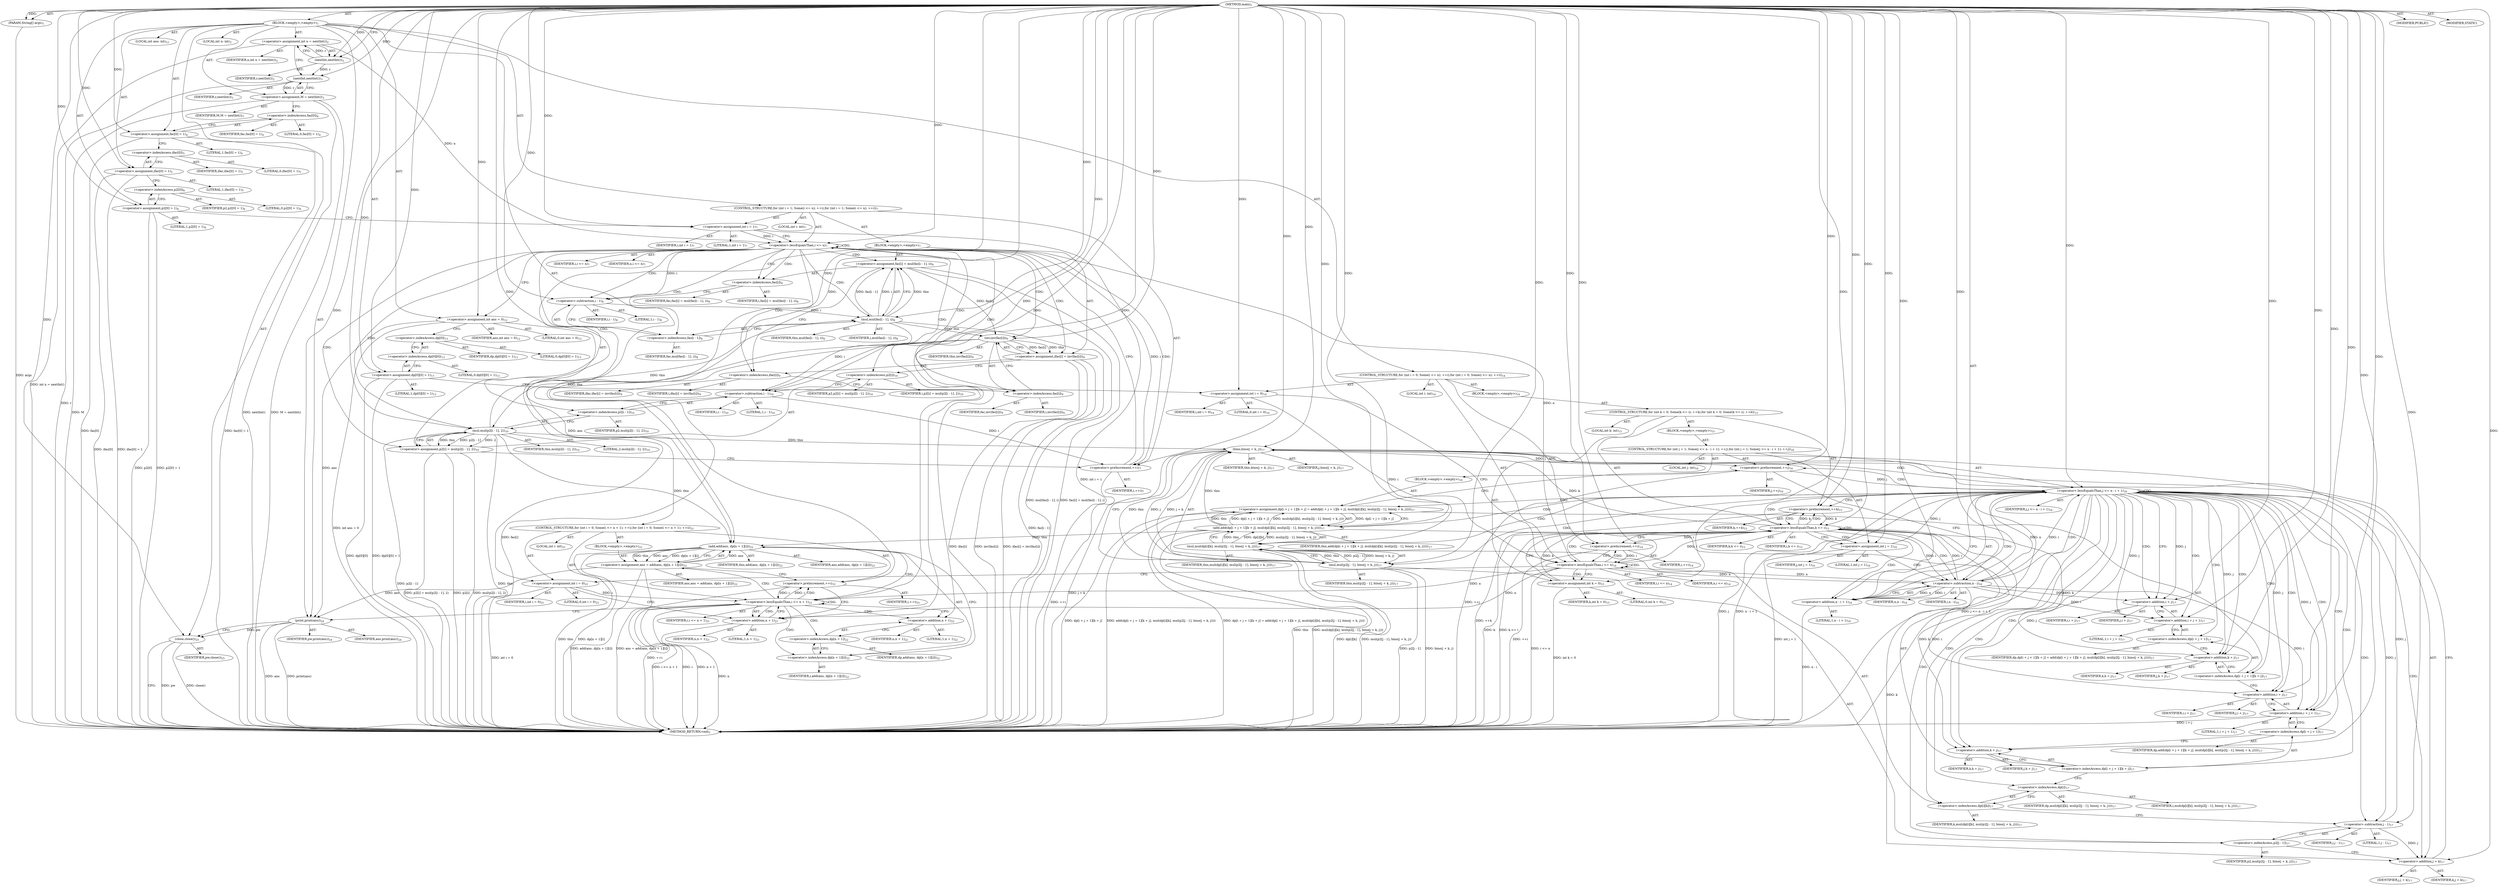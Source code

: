 digraph "main" {  
"17" [label = <(METHOD,main)<SUB>1</SUB>> ]
"18" [label = <(PARAM,String[] args)<SUB>1</SUB>> ]
"19" [label = <(BLOCK,&lt;empty&gt;,&lt;empty&gt;)<SUB>1</SUB>> ]
"20" [label = <(LOCAL,int n: int)<SUB>2</SUB>> ]
"21" [label = <(&lt;operator&gt;.assignment,int n = nextInt())<SUB>2</SUB>> ]
"22" [label = <(IDENTIFIER,n,int n = nextInt())<SUB>2</SUB>> ]
"23" [label = <(nextInt,nextInt())<SUB>2</SUB>> ]
"24" [label = <(IDENTIFIER,r,nextInt())<SUB>2</SUB>> ]
"25" [label = <(&lt;operator&gt;.assignment,M = nextInt())<SUB>3</SUB>> ]
"26" [label = <(IDENTIFIER,M,M = nextInt())<SUB>3</SUB>> ]
"27" [label = <(nextInt,nextInt())<SUB>3</SUB>> ]
"28" [label = <(IDENTIFIER,r,nextInt())<SUB>3</SUB>> ]
"29" [label = <(&lt;operator&gt;.assignment,fac[0] = 1)<SUB>4</SUB>> ]
"30" [label = <(&lt;operator&gt;.indexAccess,fac[0])<SUB>4</SUB>> ]
"31" [label = <(IDENTIFIER,fac,fac[0] = 1)<SUB>4</SUB>> ]
"32" [label = <(LITERAL,0,fac[0] = 1)<SUB>4</SUB>> ]
"33" [label = <(LITERAL,1,fac[0] = 1)<SUB>4</SUB>> ]
"34" [label = <(&lt;operator&gt;.assignment,ifac[0] = 1)<SUB>5</SUB>> ]
"35" [label = <(&lt;operator&gt;.indexAccess,ifac[0])<SUB>5</SUB>> ]
"36" [label = <(IDENTIFIER,ifac,ifac[0] = 1)<SUB>5</SUB>> ]
"37" [label = <(LITERAL,0,ifac[0] = 1)<SUB>5</SUB>> ]
"38" [label = <(LITERAL,1,ifac[0] = 1)<SUB>5</SUB>> ]
"39" [label = <(&lt;operator&gt;.assignment,p2[0] = 1)<SUB>6</SUB>> ]
"40" [label = <(&lt;operator&gt;.indexAccess,p2[0])<SUB>6</SUB>> ]
"41" [label = <(IDENTIFIER,p2,p2[0] = 1)<SUB>6</SUB>> ]
"42" [label = <(LITERAL,0,p2[0] = 1)<SUB>6</SUB>> ]
"43" [label = <(LITERAL,1,p2[0] = 1)<SUB>6</SUB>> ]
"44" [label = <(CONTROL_STRUCTURE,for (int i = 1; Some(i &lt;= n); ++i),for (int i = 1; Some(i &lt;= n); ++i))<SUB>7</SUB>> ]
"45" [label = <(LOCAL,int i: int)<SUB>7</SUB>> ]
"46" [label = <(&lt;operator&gt;.assignment,int i = 1)<SUB>7</SUB>> ]
"47" [label = <(IDENTIFIER,i,int i = 1)<SUB>7</SUB>> ]
"48" [label = <(LITERAL,1,int i = 1)<SUB>7</SUB>> ]
"49" [label = <(&lt;operator&gt;.lessEqualsThan,i &lt;= n)<SUB>7</SUB>> ]
"50" [label = <(IDENTIFIER,i,i &lt;= n)<SUB>7</SUB>> ]
"51" [label = <(IDENTIFIER,n,i &lt;= n)<SUB>7</SUB>> ]
"52" [label = <(&lt;operator&gt;.preIncrement,++i)<SUB>7</SUB>> ]
"53" [label = <(IDENTIFIER,i,++i)<SUB>7</SUB>> ]
"54" [label = <(BLOCK,&lt;empty&gt;,&lt;empty&gt;)<SUB>7</SUB>> ]
"55" [label = <(&lt;operator&gt;.assignment,fac[i] = mul(fac[i - 1], i))<SUB>8</SUB>> ]
"56" [label = <(&lt;operator&gt;.indexAccess,fac[i])<SUB>8</SUB>> ]
"57" [label = <(IDENTIFIER,fac,fac[i] = mul(fac[i - 1], i))<SUB>8</SUB>> ]
"58" [label = <(IDENTIFIER,i,fac[i] = mul(fac[i - 1], i))<SUB>8</SUB>> ]
"59" [label = <(mul,mul(fac[i - 1], i))<SUB>8</SUB>> ]
"60" [label = <(IDENTIFIER,this,mul(fac[i - 1], i))<SUB>8</SUB>> ]
"61" [label = <(&lt;operator&gt;.indexAccess,fac[i - 1])<SUB>8</SUB>> ]
"62" [label = <(IDENTIFIER,fac,mul(fac[i - 1], i))<SUB>8</SUB>> ]
"63" [label = <(&lt;operator&gt;.subtraction,i - 1)<SUB>8</SUB>> ]
"64" [label = <(IDENTIFIER,i,i - 1)<SUB>8</SUB>> ]
"65" [label = <(LITERAL,1,i - 1)<SUB>8</SUB>> ]
"66" [label = <(IDENTIFIER,i,mul(fac[i - 1], i))<SUB>8</SUB>> ]
"67" [label = <(&lt;operator&gt;.assignment,ifac[i] = inv(fac[i]))<SUB>9</SUB>> ]
"68" [label = <(&lt;operator&gt;.indexAccess,ifac[i])<SUB>9</SUB>> ]
"69" [label = <(IDENTIFIER,ifac,ifac[i] = inv(fac[i]))<SUB>9</SUB>> ]
"70" [label = <(IDENTIFIER,i,ifac[i] = inv(fac[i]))<SUB>9</SUB>> ]
"71" [label = <(inv,inv(fac[i]))<SUB>9</SUB>> ]
"72" [label = <(IDENTIFIER,this,inv(fac[i]))<SUB>9</SUB>> ]
"73" [label = <(&lt;operator&gt;.indexAccess,fac[i])<SUB>9</SUB>> ]
"74" [label = <(IDENTIFIER,fac,inv(fac[i]))<SUB>9</SUB>> ]
"75" [label = <(IDENTIFIER,i,inv(fac[i]))<SUB>9</SUB>> ]
"76" [label = <(&lt;operator&gt;.assignment,p2[i] = mul(p2[i - 1], 2))<SUB>10</SUB>> ]
"77" [label = <(&lt;operator&gt;.indexAccess,p2[i])<SUB>10</SUB>> ]
"78" [label = <(IDENTIFIER,p2,p2[i] = mul(p2[i - 1], 2))<SUB>10</SUB>> ]
"79" [label = <(IDENTIFIER,i,p2[i] = mul(p2[i - 1], 2))<SUB>10</SUB>> ]
"80" [label = <(mul,mul(p2[i - 1], 2))<SUB>10</SUB>> ]
"81" [label = <(IDENTIFIER,this,mul(p2[i - 1], 2))<SUB>10</SUB>> ]
"82" [label = <(&lt;operator&gt;.indexAccess,p2[i - 1])<SUB>10</SUB>> ]
"83" [label = <(IDENTIFIER,p2,mul(p2[i - 1], 2))<SUB>10</SUB>> ]
"84" [label = <(&lt;operator&gt;.subtraction,i - 1)<SUB>10</SUB>> ]
"85" [label = <(IDENTIFIER,i,i - 1)<SUB>10</SUB>> ]
"86" [label = <(LITERAL,1,i - 1)<SUB>10</SUB>> ]
"87" [label = <(LITERAL,2,mul(p2[i - 1], 2))<SUB>10</SUB>> ]
"88" [label = <(LOCAL,int ans: int)<SUB>12</SUB>> ]
"89" [label = <(&lt;operator&gt;.assignment,int ans = 0)<SUB>12</SUB>> ]
"90" [label = <(IDENTIFIER,ans,int ans = 0)<SUB>12</SUB>> ]
"91" [label = <(LITERAL,0,int ans = 0)<SUB>12</SUB>> ]
"92" [label = <(&lt;operator&gt;.assignment,dp[0][0] = 1)<SUB>13</SUB>> ]
"93" [label = <(&lt;operator&gt;.indexAccess,dp[0][0])<SUB>13</SUB>> ]
"94" [label = <(&lt;operator&gt;.indexAccess,dp[0])<SUB>13</SUB>> ]
"95" [label = <(IDENTIFIER,dp,dp[0][0] = 1)<SUB>13</SUB>> ]
"96" [label = <(LITERAL,0,dp[0][0] = 1)<SUB>13</SUB>> ]
"97" [label = <(LITERAL,0,dp[0][0] = 1)<SUB>13</SUB>> ]
"98" [label = <(LITERAL,1,dp[0][0] = 1)<SUB>13</SUB>> ]
"99" [label = <(CONTROL_STRUCTURE,for (int i = 0; Some(i &lt;= n); ++i),for (int i = 0; Some(i &lt;= n); ++i))<SUB>14</SUB>> ]
"100" [label = <(LOCAL,int i: int)<SUB>14</SUB>> ]
"101" [label = <(&lt;operator&gt;.assignment,int i = 0)<SUB>14</SUB>> ]
"102" [label = <(IDENTIFIER,i,int i = 0)<SUB>14</SUB>> ]
"103" [label = <(LITERAL,0,int i = 0)<SUB>14</SUB>> ]
"104" [label = <(&lt;operator&gt;.lessEqualsThan,i &lt;= n)<SUB>14</SUB>> ]
"105" [label = <(IDENTIFIER,i,i &lt;= n)<SUB>14</SUB>> ]
"106" [label = <(IDENTIFIER,n,i &lt;= n)<SUB>14</SUB>> ]
"107" [label = <(&lt;operator&gt;.preIncrement,++i)<SUB>14</SUB>> ]
"108" [label = <(IDENTIFIER,i,++i)<SUB>14</SUB>> ]
"109" [label = <(BLOCK,&lt;empty&gt;,&lt;empty&gt;)<SUB>14</SUB>> ]
"110" [label = <(CONTROL_STRUCTURE,for (int k = 0; Some(k &lt;= i); ++k),for (int k = 0; Some(k &lt;= i); ++k))<SUB>15</SUB>> ]
"111" [label = <(LOCAL,int k: int)<SUB>15</SUB>> ]
"112" [label = <(&lt;operator&gt;.assignment,int k = 0)<SUB>15</SUB>> ]
"113" [label = <(IDENTIFIER,k,int k = 0)<SUB>15</SUB>> ]
"114" [label = <(LITERAL,0,int k = 0)<SUB>15</SUB>> ]
"115" [label = <(&lt;operator&gt;.lessEqualsThan,k &lt;= i)<SUB>15</SUB>> ]
"116" [label = <(IDENTIFIER,k,k &lt;= i)<SUB>15</SUB>> ]
"117" [label = <(IDENTIFIER,i,k &lt;= i)<SUB>15</SUB>> ]
"118" [label = <(&lt;operator&gt;.preIncrement,++k)<SUB>15</SUB>> ]
"119" [label = <(IDENTIFIER,k,++k)<SUB>15</SUB>> ]
"120" [label = <(BLOCK,&lt;empty&gt;,&lt;empty&gt;)<SUB>15</SUB>> ]
"121" [label = <(CONTROL_STRUCTURE,for (int j = 1; Some(j &lt;= n - i + 1); ++j),for (int j = 1; Some(j &lt;= n - i + 1); ++j))<SUB>16</SUB>> ]
"122" [label = <(LOCAL,int j: int)<SUB>16</SUB>> ]
"123" [label = <(&lt;operator&gt;.assignment,int j = 1)<SUB>16</SUB>> ]
"124" [label = <(IDENTIFIER,j,int j = 1)<SUB>16</SUB>> ]
"125" [label = <(LITERAL,1,int j = 1)<SUB>16</SUB>> ]
"126" [label = <(&lt;operator&gt;.lessEqualsThan,j &lt;= n - i + 1)<SUB>16</SUB>> ]
"127" [label = <(IDENTIFIER,j,j &lt;= n - i + 1)<SUB>16</SUB>> ]
"128" [label = <(&lt;operator&gt;.addition,n - i + 1)<SUB>16</SUB>> ]
"129" [label = <(&lt;operator&gt;.subtraction,n - i)<SUB>16</SUB>> ]
"130" [label = <(IDENTIFIER,n,n - i)<SUB>16</SUB>> ]
"131" [label = <(IDENTIFIER,i,n - i)<SUB>16</SUB>> ]
"132" [label = <(LITERAL,1,n - i + 1)<SUB>16</SUB>> ]
"133" [label = <(&lt;operator&gt;.preIncrement,++j)<SUB>16</SUB>> ]
"134" [label = <(IDENTIFIER,j,++j)<SUB>16</SUB>> ]
"135" [label = <(BLOCK,&lt;empty&gt;,&lt;empty&gt;)<SUB>16</SUB>> ]
"136" [label = <(&lt;operator&gt;.assignment,dp[i + j + 1][k + j] = add(dp[i + j + 1][k + j], mul(dp[i][k], mul(p2[j - 1], bino(j + k, j)))))<SUB>17</SUB>> ]
"137" [label = <(&lt;operator&gt;.indexAccess,dp[i + j + 1][k + j])<SUB>17</SUB>> ]
"138" [label = <(&lt;operator&gt;.indexAccess,dp[i + j + 1])<SUB>17</SUB>> ]
"139" [label = <(IDENTIFIER,dp,dp[i + j + 1][k + j] = add(dp[i + j + 1][k + j], mul(dp[i][k], mul(p2[j - 1], bino(j + k, j)))))<SUB>17</SUB>> ]
"140" [label = <(&lt;operator&gt;.addition,i + j + 1)<SUB>17</SUB>> ]
"141" [label = <(&lt;operator&gt;.addition,i + j)<SUB>17</SUB>> ]
"142" [label = <(IDENTIFIER,i,i + j)<SUB>17</SUB>> ]
"143" [label = <(IDENTIFIER,j,i + j)<SUB>17</SUB>> ]
"144" [label = <(LITERAL,1,i + j + 1)<SUB>17</SUB>> ]
"145" [label = <(&lt;operator&gt;.addition,k + j)<SUB>17</SUB>> ]
"146" [label = <(IDENTIFIER,k,k + j)<SUB>17</SUB>> ]
"147" [label = <(IDENTIFIER,j,k + j)<SUB>17</SUB>> ]
"148" [label = <(add,add(dp[i + j + 1][k + j], mul(dp[i][k], mul(p2[j - 1], bino(j + k, j)))))<SUB>17</SUB>> ]
"149" [label = <(IDENTIFIER,this,add(dp[i + j + 1][k + j], mul(dp[i][k], mul(p2[j - 1], bino(j + k, j)))))<SUB>17</SUB>> ]
"150" [label = <(&lt;operator&gt;.indexAccess,dp[i + j + 1][k + j])<SUB>17</SUB>> ]
"151" [label = <(&lt;operator&gt;.indexAccess,dp[i + j + 1])<SUB>17</SUB>> ]
"152" [label = <(IDENTIFIER,dp,add(dp[i + j + 1][k + j], mul(dp[i][k], mul(p2[j - 1], bino(j + k, j)))))<SUB>17</SUB>> ]
"153" [label = <(&lt;operator&gt;.addition,i + j + 1)<SUB>17</SUB>> ]
"154" [label = <(&lt;operator&gt;.addition,i + j)<SUB>17</SUB>> ]
"155" [label = <(IDENTIFIER,i,i + j)<SUB>17</SUB>> ]
"156" [label = <(IDENTIFIER,j,i + j)<SUB>17</SUB>> ]
"157" [label = <(LITERAL,1,i + j + 1)<SUB>17</SUB>> ]
"158" [label = <(&lt;operator&gt;.addition,k + j)<SUB>17</SUB>> ]
"159" [label = <(IDENTIFIER,k,k + j)<SUB>17</SUB>> ]
"160" [label = <(IDENTIFIER,j,k + j)<SUB>17</SUB>> ]
"161" [label = <(mul,mul(dp[i][k], mul(p2[j - 1], bino(j + k, j))))<SUB>17</SUB>> ]
"162" [label = <(IDENTIFIER,this,mul(dp[i][k], mul(p2[j - 1], bino(j + k, j))))<SUB>17</SUB>> ]
"163" [label = <(&lt;operator&gt;.indexAccess,dp[i][k])<SUB>17</SUB>> ]
"164" [label = <(&lt;operator&gt;.indexAccess,dp[i])<SUB>17</SUB>> ]
"165" [label = <(IDENTIFIER,dp,mul(dp[i][k], mul(p2[j - 1], bino(j + k, j))))<SUB>17</SUB>> ]
"166" [label = <(IDENTIFIER,i,mul(dp[i][k], mul(p2[j - 1], bino(j + k, j))))<SUB>17</SUB>> ]
"167" [label = <(IDENTIFIER,k,mul(dp[i][k], mul(p2[j - 1], bino(j + k, j))))<SUB>17</SUB>> ]
"168" [label = <(mul,mul(p2[j - 1], bino(j + k, j)))<SUB>17</SUB>> ]
"169" [label = <(IDENTIFIER,this,mul(p2[j - 1], bino(j + k, j)))<SUB>17</SUB>> ]
"170" [label = <(&lt;operator&gt;.indexAccess,p2[j - 1])<SUB>17</SUB>> ]
"171" [label = <(IDENTIFIER,p2,mul(p2[j - 1], bino(j + k, j)))<SUB>17</SUB>> ]
"172" [label = <(&lt;operator&gt;.subtraction,j - 1)<SUB>17</SUB>> ]
"173" [label = <(IDENTIFIER,j,j - 1)<SUB>17</SUB>> ]
"174" [label = <(LITERAL,1,j - 1)<SUB>17</SUB>> ]
"175" [label = <(bino,bino(j + k, j))<SUB>17</SUB>> ]
"176" [label = <(IDENTIFIER,this,bino(j + k, j))<SUB>17</SUB>> ]
"177" [label = <(&lt;operator&gt;.addition,j + k)<SUB>17</SUB>> ]
"178" [label = <(IDENTIFIER,j,j + k)<SUB>17</SUB>> ]
"179" [label = <(IDENTIFIER,k,j + k)<SUB>17</SUB>> ]
"180" [label = <(IDENTIFIER,j,bino(j + k, j))<SUB>17</SUB>> ]
"181" [label = <(CONTROL_STRUCTURE,for (int i = 0; Some(i &lt;= n + 1); ++i),for (int i = 0; Some(i &lt;= n + 1); ++i))<SUB>21</SUB>> ]
"182" [label = <(LOCAL,int i: int)<SUB>21</SUB>> ]
"183" [label = <(&lt;operator&gt;.assignment,int i = 0)<SUB>21</SUB>> ]
"184" [label = <(IDENTIFIER,i,int i = 0)<SUB>21</SUB>> ]
"185" [label = <(LITERAL,0,int i = 0)<SUB>21</SUB>> ]
"186" [label = <(&lt;operator&gt;.lessEqualsThan,i &lt;= n + 1)<SUB>21</SUB>> ]
"187" [label = <(IDENTIFIER,i,i &lt;= n + 1)<SUB>21</SUB>> ]
"188" [label = <(&lt;operator&gt;.addition,n + 1)<SUB>21</SUB>> ]
"189" [label = <(IDENTIFIER,n,n + 1)<SUB>21</SUB>> ]
"190" [label = <(LITERAL,1,n + 1)<SUB>21</SUB>> ]
"191" [label = <(&lt;operator&gt;.preIncrement,++i)<SUB>21</SUB>> ]
"192" [label = <(IDENTIFIER,i,++i)<SUB>21</SUB>> ]
"193" [label = <(BLOCK,&lt;empty&gt;,&lt;empty&gt;)<SUB>21</SUB>> ]
"194" [label = <(&lt;operator&gt;.assignment,ans = add(ans, dp[n + 1][i]))<SUB>22</SUB>> ]
"195" [label = <(IDENTIFIER,ans,ans = add(ans, dp[n + 1][i]))<SUB>22</SUB>> ]
"196" [label = <(add,add(ans, dp[n + 1][i]))<SUB>22</SUB>> ]
"197" [label = <(IDENTIFIER,this,add(ans, dp[n + 1][i]))<SUB>22</SUB>> ]
"198" [label = <(IDENTIFIER,ans,add(ans, dp[n + 1][i]))<SUB>22</SUB>> ]
"199" [label = <(&lt;operator&gt;.indexAccess,dp[n + 1][i])<SUB>22</SUB>> ]
"200" [label = <(&lt;operator&gt;.indexAccess,dp[n + 1])<SUB>22</SUB>> ]
"201" [label = <(IDENTIFIER,dp,add(ans, dp[n + 1][i]))<SUB>22</SUB>> ]
"202" [label = <(&lt;operator&gt;.addition,n + 1)<SUB>22</SUB>> ]
"203" [label = <(IDENTIFIER,n,n + 1)<SUB>22</SUB>> ]
"204" [label = <(LITERAL,1,n + 1)<SUB>22</SUB>> ]
"205" [label = <(IDENTIFIER,i,add(ans, dp[n + 1][i]))<SUB>22</SUB>> ]
"206" [label = <(print,print(ans))<SUB>24</SUB>> ]
"207" [label = <(IDENTIFIER,pw,print(ans))<SUB>24</SUB>> ]
"208" [label = <(IDENTIFIER,ans,print(ans))<SUB>24</SUB>> ]
"209" [label = <(close,close())<SUB>25</SUB>> ]
"210" [label = <(IDENTIFIER,pw,close())<SUB>25</SUB>> ]
"211" [label = <(MODIFIER,PUBLIC)> ]
"212" [label = <(MODIFIER,STATIC)> ]
"213" [label = <(METHOD_RETURN,void)<SUB>1</SUB>> ]
  "17" -> "18"  [ label = "AST: "] 
  "17" -> "19"  [ label = "AST: "] 
  "17" -> "211"  [ label = "AST: "] 
  "17" -> "212"  [ label = "AST: "] 
  "17" -> "213"  [ label = "AST: "] 
  "19" -> "20"  [ label = "AST: "] 
  "19" -> "21"  [ label = "AST: "] 
  "19" -> "25"  [ label = "AST: "] 
  "19" -> "29"  [ label = "AST: "] 
  "19" -> "34"  [ label = "AST: "] 
  "19" -> "39"  [ label = "AST: "] 
  "19" -> "44"  [ label = "AST: "] 
  "19" -> "88"  [ label = "AST: "] 
  "19" -> "89"  [ label = "AST: "] 
  "19" -> "92"  [ label = "AST: "] 
  "19" -> "99"  [ label = "AST: "] 
  "19" -> "181"  [ label = "AST: "] 
  "19" -> "206"  [ label = "AST: "] 
  "19" -> "209"  [ label = "AST: "] 
  "21" -> "22"  [ label = "AST: "] 
  "21" -> "23"  [ label = "AST: "] 
  "23" -> "24"  [ label = "AST: "] 
  "25" -> "26"  [ label = "AST: "] 
  "25" -> "27"  [ label = "AST: "] 
  "27" -> "28"  [ label = "AST: "] 
  "29" -> "30"  [ label = "AST: "] 
  "29" -> "33"  [ label = "AST: "] 
  "30" -> "31"  [ label = "AST: "] 
  "30" -> "32"  [ label = "AST: "] 
  "34" -> "35"  [ label = "AST: "] 
  "34" -> "38"  [ label = "AST: "] 
  "35" -> "36"  [ label = "AST: "] 
  "35" -> "37"  [ label = "AST: "] 
  "39" -> "40"  [ label = "AST: "] 
  "39" -> "43"  [ label = "AST: "] 
  "40" -> "41"  [ label = "AST: "] 
  "40" -> "42"  [ label = "AST: "] 
  "44" -> "45"  [ label = "AST: "] 
  "44" -> "46"  [ label = "AST: "] 
  "44" -> "49"  [ label = "AST: "] 
  "44" -> "52"  [ label = "AST: "] 
  "44" -> "54"  [ label = "AST: "] 
  "46" -> "47"  [ label = "AST: "] 
  "46" -> "48"  [ label = "AST: "] 
  "49" -> "50"  [ label = "AST: "] 
  "49" -> "51"  [ label = "AST: "] 
  "52" -> "53"  [ label = "AST: "] 
  "54" -> "55"  [ label = "AST: "] 
  "54" -> "67"  [ label = "AST: "] 
  "54" -> "76"  [ label = "AST: "] 
  "55" -> "56"  [ label = "AST: "] 
  "55" -> "59"  [ label = "AST: "] 
  "56" -> "57"  [ label = "AST: "] 
  "56" -> "58"  [ label = "AST: "] 
  "59" -> "60"  [ label = "AST: "] 
  "59" -> "61"  [ label = "AST: "] 
  "59" -> "66"  [ label = "AST: "] 
  "61" -> "62"  [ label = "AST: "] 
  "61" -> "63"  [ label = "AST: "] 
  "63" -> "64"  [ label = "AST: "] 
  "63" -> "65"  [ label = "AST: "] 
  "67" -> "68"  [ label = "AST: "] 
  "67" -> "71"  [ label = "AST: "] 
  "68" -> "69"  [ label = "AST: "] 
  "68" -> "70"  [ label = "AST: "] 
  "71" -> "72"  [ label = "AST: "] 
  "71" -> "73"  [ label = "AST: "] 
  "73" -> "74"  [ label = "AST: "] 
  "73" -> "75"  [ label = "AST: "] 
  "76" -> "77"  [ label = "AST: "] 
  "76" -> "80"  [ label = "AST: "] 
  "77" -> "78"  [ label = "AST: "] 
  "77" -> "79"  [ label = "AST: "] 
  "80" -> "81"  [ label = "AST: "] 
  "80" -> "82"  [ label = "AST: "] 
  "80" -> "87"  [ label = "AST: "] 
  "82" -> "83"  [ label = "AST: "] 
  "82" -> "84"  [ label = "AST: "] 
  "84" -> "85"  [ label = "AST: "] 
  "84" -> "86"  [ label = "AST: "] 
  "89" -> "90"  [ label = "AST: "] 
  "89" -> "91"  [ label = "AST: "] 
  "92" -> "93"  [ label = "AST: "] 
  "92" -> "98"  [ label = "AST: "] 
  "93" -> "94"  [ label = "AST: "] 
  "93" -> "97"  [ label = "AST: "] 
  "94" -> "95"  [ label = "AST: "] 
  "94" -> "96"  [ label = "AST: "] 
  "99" -> "100"  [ label = "AST: "] 
  "99" -> "101"  [ label = "AST: "] 
  "99" -> "104"  [ label = "AST: "] 
  "99" -> "107"  [ label = "AST: "] 
  "99" -> "109"  [ label = "AST: "] 
  "101" -> "102"  [ label = "AST: "] 
  "101" -> "103"  [ label = "AST: "] 
  "104" -> "105"  [ label = "AST: "] 
  "104" -> "106"  [ label = "AST: "] 
  "107" -> "108"  [ label = "AST: "] 
  "109" -> "110"  [ label = "AST: "] 
  "110" -> "111"  [ label = "AST: "] 
  "110" -> "112"  [ label = "AST: "] 
  "110" -> "115"  [ label = "AST: "] 
  "110" -> "118"  [ label = "AST: "] 
  "110" -> "120"  [ label = "AST: "] 
  "112" -> "113"  [ label = "AST: "] 
  "112" -> "114"  [ label = "AST: "] 
  "115" -> "116"  [ label = "AST: "] 
  "115" -> "117"  [ label = "AST: "] 
  "118" -> "119"  [ label = "AST: "] 
  "120" -> "121"  [ label = "AST: "] 
  "121" -> "122"  [ label = "AST: "] 
  "121" -> "123"  [ label = "AST: "] 
  "121" -> "126"  [ label = "AST: "] 
  "121" -> "133"  [ label = "AST: "] 
  "121" -> "135"  [ label = "AST: "] 
  "123" -> "124"  [ label = "AST: "] 
  "123" -> "125"  [ label = "AST: "] 
  "126" -> "127"  [ label = "AST: "] 
  "126" -> "128"  [ label = "AST: "] 
  "128" -> "129"  [ label = "AST: "] 
  "128" -> "132"  [ label = "AST: "] 
  "129" -> "130"  [ label = "AST: "] 
  "129" -> "131"  [ label = "AST: "] 
  "133" -> "134"  [ label = "AST: "] 
  "135" -> "136"  [ label = "AST: "] 
  "136" -> "137"  [ label = "AST: "] 
  "136" -> "148"  [ label = "AST: "] 
  "137" -> "138"  [ label = "AST: "] 
  "137" -> "145"  [ label = "AST: "] 
  "138" -> "139"  [ label = "AST: "] 
  "138" -> "140"  [ label = "AST: "] 
  "140" -> "141"  [ label = "AST: "] 
  "140" -> "144"  [ label = "AST: "] 
  "141" -> "142"  [ label = "AST: "] 
  "141" -> "143"  [ label = "AST: "] 
  "145" -> "146"  [ label = "AST: "] 
  "145" -> "147"  [ label = "AST: "] 
  "148" -> "149"  [ label = "AST: "] 
  "148" -> "150"  [ label = "AST: "] 
  "148" -> "161"  [ label = "AST: "] 
  "150" -> "151"  [ label = "AST: "] 
  "150" -> "158"  [ label = "AST: "] 
  "151" -> "152"  [ label = "AST: "] 
  "151" -> "153"  [ label = "AST: "] 
  "153" -> "154"  [ label = "AST: "] 
  "153" -> "157"  [ label = "AST: "] 
  "154" -> "155"  [ label = "AST: "] 
  "154" -> "156"  [ label = "AST: "] 
  "158" -> "159"  [ label = "AST: "] 
  "158" -> "160"  [ label = "AST: "] 
  "161" -> "162"  [ label = "AST: "] 
  "161" -> "163"  [ label = "AST: "] 
  "161" -> "168"  [ label = "AST: "] 
  "163" -> "164"  [ label = "AST: "] 
  "163" -> "167"  [ label = "AST: "] 
  "164" -> "165"  [ label = "AST: "] 
  "164" -> "166"  [ label = "AST: "] 
  "168" -> "169"  [ label = "AST: "] 
  "168" -> "170"  [ label = "AST: "] 
  "168" -> "175"  [ label = "AST: "] 
  "170" -> "171"  [ label = "AST: "] 
  "170" -> "172"  [ label = "AST: "] 
  "172" -> "173"  [ label = "AST: "] 
  "172" -> "174"  [ label = "AST: "] 
  "175" -> "176"  [ label = "AST: "] 
  "175" -> "177"  [ label = "AST: "] 
  "175" -> "180"  [ label = "AST: "] 
  "177" -> "178"  [ label = "AST: "] 
  "177" -> "179"  [ label = "AST: "] 
  "181" -> "182"  [ label = "AST: "] 
  "181" -> "183"  [ label = "AST: "] 
  "181" -> "186"  [ label = "AST: "] 
  "181" -> "191"  [ label = "AST: "] 
  "181" -> "193"  [ label = "AST: "] 
  "183" -> "184"  [ label = "AST: "] 
  "183" -> "185"  [ label = "AST: "] 
  "186" -> "187"  [ label = "AST: "] 
  "186" -> "188"  [ label = "AST: "] 
  "188" -> "189"  [ label = "AST: "] 
  "188" -> "190"  [ label = "AST: "] 
  "191" -> "192"  [ label = "AST: "] 
  "193" -> "194"  [ label = "AST: "] 
  "194" -> "195"  [ label = "AST: "] 
  "194" -> "196"  [ label = "AST: "] 
  "196" -> "197"  [ label = "AST: "] 
  "196" -> "198"  [ label = "AST: "] 
  "196" -> "199"  [ label = "AST: "] 
  "199" -> "200"  [ label = "AST: "] 
  "199" -> "205"  [ label = "AST: "] 
  "200" -> "201"  [ label = "AST: "] 
  "200" -> "202"  [ label = "AST: "] 
  "202" -> "203"  [ label = "AST: "] 
  "202" -> "204"  [ label = "AST: "] 
  "206" -> "207"  [ label = "AST: "] 
  "206" -> "208"  [ label = "AST: "] 
  "209" -> "210"  [ label = "AST: "] 
  "21" -> "27"  [ label = "CFG: "] 
  "25" -> "30"  [ label = "CFG: "] 
  "29" -> "35"  [ label = "CFG: "] 
  "34" -> "40"  [ label = "CFG: "] 
  "39" -> "46"  [ label = "CFG: "] 
  "89" -> "94"  [ label = "CFG: "] 
  "92" -> "101"  [ label = "CFG: "] 
  "206" -> "209"  [ label = "CFG: "] 
  "209" -> "213"  [ label = "CFG: "] 
  "23" -> "21"  [ label = "CFG: "] 
  "27" -> "25"  [ label = "CFG: "] 
  "30" -> "29"  [ label = "CFG: "] 
  "35" -> "34"  [ label = "CFG: "] 
  "40" -> "39"  [ label = "CFG: "] 
  "46" -> "49"  [ label = "CFG: "] 
  "49" -> "56"  [ label = "CFG: "] 
  "49" -> "89"  [ label = "CFG: "] 
  "52" -> "49"  [ label = "CFG: "] 
  "93" -> "92"  [ label = "CFG: "] 
  "101" -> "104"  [ label = "CFG: "] 
  "104" -> "112"  [ label = "CFG: "] 
  "104" -> "183"  [ label = "CFG: "] 
  "107" -> "104"  [ label = "CFG: "] 
  "183" -> "188"  [ label = "CFG: "] 
  "186" -> "202"  [ label = "CFG: "] 
  "186" -> "206"  [ label = "CFG: "] 
  "191" -> "188"  [ label = "CFG: "] 
  "55" -> "68"  [ label = "CFG: "] 
  "67" -> "77"  [ label = "CFG: "] 
  "76" -> "52"  [ label = "CFG: "] 
  "94" -> "93"  [ label = "CFG: "] 
  "188" -> "186"  [ label = "CFG: "] 
  "194" -> "191"  [ label = "CFG: "] 
  "56" -> "63"  [ label = "CFG: "] 
  "59" -> "55"  [ label = "CFG: "] 
  "68" -> "73"  [ label = "CFG: "] 
  "71" -> "67"  [ label = "CFG: "] 
  "77" -> "84"  [ label = "CFG: "] 
  "80" -> "76"  [ label = "CFG: "] 
  "112" -> "115"  [ label = "CFG: "] 
  "115" -> "123"  [ label = "CFG: "] 
  "115" -> "107"  [ label = "CFG: "] 
  "118" -> "115"  [ label = "CFG: "] 
  "196" -> "194"  [ label = "CFG: "] 
  "61" -> "59"  [ label = "CFG: "] 
  "73" -> "71"  [ label = "CFG: "] 
  "82" -> "80"  [ label = "CFG: "] 
  "199" -> "196"  [ label = "CFG: "] 
  "63" -> "61"  [ label = "CFG: "] 
  "84" -> "82"  [ label = "CFG: "] 
  "123" -> "129"  [ label = "CFG: "] 
  "126" -> "141"  [ label = "CFG: "] 
  "126" -> "118"  [ label = "CFG: "] 
  "133" -> "129"  [ label = "CFG: "] 
  "200" -> "199"  [ label = "CFG: "] 
  "128" -> "126"  [ label = "CFG: "] 
  "136" -> "133"  [ label = "CFG: "] 
  "202" -> "200"  [ label = "CFG: "] 
  "129" -> "128"  [ label = "CFG: "] 
  "137" -> "154"  [ label = "CFG: "] 
  "148" -> "136"  [ label = "CFG: "] 
  "138" -> "145"  [ label = "CFG: "] 
  "145" -> "137"  [ label = "CFG: "] 
  "150" -> "164"  [ label = "CFG: "] 
  "161" -> "148"  [ label = "CFG: "] 
  "140" -> "138"  [ label = "CFG: "] 
  "151" -> "158"  [ label = "CFG: "] 
  "158" -> "150"  [ label = "CFG: "] 
  "163" -> "172"  [ label = "CFG: "] 
  "168" -> "161"  [ label = "CFG: "] 
  "141" -> "140"  [ label = "CFG: "] 
  "153" -> "151"  [ label = "CFG: "] 
  "164" -> "163"  [ label = "CFG: "] 
  "170" -> "177"  [ label = "CFG: "] 
  "175" -> "168"  [ label = "CFG: "] 
  "154" -> "153"  [ label = "CFG: "] 
  "172" -> "170"  [ label = "CFG: "] 
  "177" -> "175"  [ label = "CFG: "] 
  "17" -> "23"  [ label = "CFG: "] 
  "18" -> "213"  [ label = "DDG: args"] 
  "21" -> "213"  [ label = "DDG: int n = nextInt()"] 
  "27" -> "213"  [ label = "DDG: r"] 
  "25" -> "213"  [ label = "DDG: nextInt()"] 
  "25" -> "213"  [ label = "DDG: M = nextInt()"] 
  "29" -> "213"  [ label = "DDG: fac[0]"] 
  "29" -> "213"  [ label = "DDG: fac[0] = 1"] 
  "34" -> "213"  [ label = "DDG: ifac[0]"] 
  "34" -> "213"  [ label = "DDG: ifac[0] = 1"] 
  "39" -> "213"  [ label = "DDG: p2[0]"] 
  "39" -> "213"  [ label = "DDG: p2[0] = 1"] 
  "46" -> "213"  [ label = "DDG: int i = 1"] 
  "89" -> "213"  [ label = "DDG: int ans = 0"] 
  "92" -> "213"  [ label = "DDG: dp[0][0]"] 
  "92" -> "213"  [ label = "DDG: dp[0][0] = 1"] 
  "104" -> "213"  [ label = "DDG: i &lt;= n"] 
  "183" -> "213"  [ label = "DDG: int i = 0"] 
  "186" -> "213"  [ label = "DDG: i"] 
  "188" -> "213"  [ label = "DDG: n"] 
  "186" -> "213"  [ label = "DDG: n + 1"] 
  "186" -> "213"  [ label = "DDG: i &lt;= n + 1"] 
  "206" -> "213"  [ label = "DDG: ans"] 
  "206" -> "213"  [ label = "DDG: print(ans)"] 
  "209" -> "213"  [ label = "DDG: pw"] 
  "209" -> "213"  [ label = "DDG: close()"] 
  "196" -> "213"  [ label = "DDG: this"] 
  "196" -> "213"  [ label = "DDG: dp[n + 1][i]"] 
  "194" -> "213"  [ label = "DDG: add(ans, dp[n + 1][i])"] 
  "194" -> "213"  [ label = "DDG: ans = add(ans, dp[n + 1][i])"] 
  "191" -> "213"  [ label = "DDG: ++i"] 
  "112" -> "213"  [ label = "DDG: int k = 0"] 
  "115" -> "213"  [ label = "DDG: k"] 
  "115" -> "213"  [ label = "DDG: k &lt;= i"] 
  "107" -> "213"  [ label = "DDG: ++i"] 
  "123" -> "213"  [ label = "DDG: int j = 1"] 
  "126" -> "213"  [ label = "DDG: j"] 
  "128" -> "213"  [ label = "DDG: n - i"] 
  "126" -> "213"  [ label = "DDG: n - i + 1"] 
  "126" -> "213"  [ label = "DDG: j &lt;= n - i + 1"] 
  "118" -> "213"  [ label = "DDG: ++k"] 
  "136" -> "213"  [ label = "DDG: dp[i + j + 1][k + j]"] 
  "148" -> "213"  [ label = "DDG: this"] 
  "153" -> "213"  [ label = "DDG: i + j"] 
  "161" -> "213"  [ label = "DDG: dp[i][k]"] 
  "168" -> "213"  [ label = "DDG: p2[j - 1]"] 
  "175" -> "213"  [ label = "DDG: j + k"] 
  "168" -> "213"  [ label = "DDG: bino(j + k, j)"] 
  "161" -> "213"  [ label = "DDG: mul(p2[j - 1], bino(j + k, j))"] 
  "148" -> "213"  [ label = "DDG: mul(dp[i][k], mul(p2[j - 1], bino(j + k, j)))"] 
  "136" -> "213"  [ label = "DDG: add(dp[i + j + 1][k + j], mul(dp[i][k], mul(p2[j - 1], bino(j + k, j))))"] 
  "136" -> "213"  [ label = "DDG: dp[i + j + 1][k + j] = add(dp[i + j + 1][k + j], mul(dp[i][k], mul(p2[j - 1], bino(j + k, j))))"] 
  "133" -> "213"  [ label = "DDG: ++j"] 
  "59" -> "213"  [ label = "DDG: fac[i - 1]"] 
  "55" -> "213"  [ label = "DDG: mul(fac[i - 1], i)"] 
  "55" -> "213"  [ label = "DDG: fac[i] = mul(fac[i - 1], i)"] 
  "67" -> "213"  [ label = "DDG: ifac[i]"] 
  "71" -> "213"  [ label = "DDG: fac[i]"] 
  "67" -> "213"  [ label = "DDG: inv(fac[i])"] 
  "67" -> "213"  [ label = "DDG: ifac[i] = inv(fac[i])"] 
  "76" -> "213"  [ label = "DDG: p2[i]"] 
  "80" -> "213"  [ label = "DDG: this"] 
  "80" -> "213"  [ label = "DDG: p2[i - 1]"] 
  "76" -> "213"  [ label = "DDG: mul(p2[i - 1], 2)"] 
  "76" -> "213"  [ label = "DDG: p2[i] = mul(p2[i - 1], 2)"] 
  "52" -> "213"  [ label = "DDG: ++i"] 
  "25" -> "213"  [ label = "DDG: M"] 
  "17" -> "18"  [ label = "DDG: "] 
  "23" -> "21"  [ label = "DDG: r"] 
  "27" -> "25"  [ label = "DDG: r"] 
  "17" -> "29"  [ label = "DDG: "] 
  "17" -> "34"  [ label = "DDG: "] 
  "17" -> "39"  [ label = "DDG: "] 
  "17" -> "89"  [ label = "DDG: "] 
  "17" -> "92"  [ label = "DDG: "] 
  "17" -> "46"  [ label = "DDG: "] 
  "17" -> "101"  [ label = "DDG: "] 
  "17" -> "183"  [ label = "DDG: "] 
  "17" -> "206"  [ label = "DDG: "] 
  "89" -> "206"  [ label = "DDG: ans"] 
  "194" -> "206"  [ label = "DDG: ans"] 
  "206" -> "209"  [ label = "DDG: pw"] 
  "17" -> "209"  [ label = "DDG: "] 
  "17" -> "23"  [ label = "DDG: "] 
  "23" -> "27"  [ label = "DDG: r"] 
  "17" -> "27"  [ label = "DDG: "] 
  "46" -> "49"  [ label = "DDG: i"] 
  "52" -> "49"  [ label = "DDG: i"] 
  "17" -> "49"  [ label = "DDG: "] 
  "21" -> "49"  [ label = "DDG: n"] 
  "84" -> "52"  [ label = "DDG: i"] 
  "17" -> "52"  [ label = "DDG: "] 
  "59" -> "55"  [ label = "DDG: this"] 
  "59" -> "55"  [ label = "DDG: fac[i - 1]"] 
  "59" -> "55"  [ label = "DDG: i"] 
  "71" -> "67"  [ label = "DDG: this"] 
  "71" -> "67"  [ label = "DDG: fac[i]"] 
  "80" -> "76"  [ label = "DDG: this"] 
  "80" -> "76"  [ label = "DDG: p2[i - 1]"] 
  "80" -> "76"  [ label = "DDG: 2"] 
  "101" -> "104"  [ label = "DDG: i"] 
  "107" -> "104"  [ label = "DDG: i"] 
  "17" -> "104"  [ label = "DDG: "] 
  "49" -> "104"  [ label = "DDG: n"] 
  "129" -> "104"  [ label = "DDG: n"] 
  "115" -> "107"  [ label = "DDG: i"] 
  "17" -> "107"  [ label = "DDG: "] 
  "183" -> "186"  [ label = "DDG: i"] 
  "191" -> "186"  [ label = "DDG: i"] 
  "17" -> "186"  [ label = "DDG: "] 
  "104" -> "186"  [ label = "DDG: n"] 
  "186" -> "191"  [ label = "DDG: i"] 
  "17" -> "191"  [ label = "DDG: "] 
  "196" -> "194"  [ label = "DDG: this"] 
  "196" -> "194"  [ label = "DDG: ans"] 
  "196" -> "194"  [ label = "DDG: dp[n + 1][i]"] 
  "17" -> "112"  [ label = "DDG: "] 
  "104" -> "188"  [ label = "DDG: n"] 
  "17" -> "188"  [ label = "DDG: "] 
  "80" -> "59"  [ label = "DDG: this"] 
  "17" -> "59"  [ label = "DDG: "] 
  "63" -> "59"  [ label = "DDG: i"] 
  "59" -> "71"  [ label = "DDG: this"] 
  "17" -> "71"  [ label = "DDG: "] 
  "55" -> "71"  [ label = "DDG: fac[i]"] 
  "71" -> "80"  [ label = "DDG: this"] 
  "17" -> "80"  [ label = "DDG: "] 
  "112" -> "115"  [ label = "DDG: k"] 
  "118" -> "115"  [ label = "DDG: k"] 
  "17" -> "115"  [ label = "DDG: "] 
  "104" -> "115"  [ label = "DDG: i"] 
  "129" -> "115"  [ label = "DDG: i"] 
  "115" -> "118"  [ label = "DDG: k"] 
  "17" -> "118"  [ label = "DDG: "] 
  "148" -> "196"  [ label = "DDG: this"] 
  "80" -> "196"  [ label = "DDG: this"] 
  "17" -> "196"  [ label = "DDG: "] 
  "89" -> "196"  [ label = "DDG: ans"] 
  "194" -> "196"  [ label = "DDG: ans"] 
  "17" -> "123"  [ label = "DDG: "] 
  "49" -> "63"  [ label = "DDG: i"] 
  "17" -> "63"  [ label = "DDG: "] 
  "59" -> "84"  [ label = "DDG: i"] 
  "17" -> "84"  [ label = "DDG: "] 
  "123" -> "126"  [ label = "DDG: j"] 
  "133" -> "126"  [ label = "DDG: j"] 
  "17" -> "126"  [ label = "DDG: "] 
  "129" -> "126"  [ label = "DDG: n"] 
  "129" -> "126"  [ label = "DDG: i"] 
  "175" -> "133"  [ label = "DDG: j"] 
  "17" -> "133"  [ label = "DDG: "] 
  "148" -> "136"  [ label = "DDG: this"] 
  "148" -> "136"  [ label = "DDG: dp[i + j + 1][k + j]"] 
  "148" -> "136"  [ label = "DDG: mul(dp[i][k], mul(p2[j - 1], bino(j + k, j)))"] 
  "129" -> "128"  [ label = "DDG: n"] 
  "129" -> "128"  [ label = "DDG: i"] 
  "17" -> "128"  [ label = "DDG: "] 
  "17" -> "202"  [ label = "DDG: "] 
  "104" -> "129"  [ label = "DDG: n"] 
  "17" -> "129"  [ label = "DDG: "] 
  "115" -> "129"  [ label = "DDG: i"] 
  "161" -> "148"  [ label = "DDG: this"] 
  "17" -> "148"  [ label = "DDG: "] 
  "136" -> "148"  [ label = "DDG: dp[i + j + 1][k + j]"] 
  "161" -> "148"  [ label = "DDG: dp[i][k]"] 
  "161" -> "148"  [ label = "DDG: mul(p2[j - 1], bino(j + k, j))"] 
  "115" -> "145"  [ label = "DDG: k"] 
  "17" -> "145"  [ label = "DDG: "] 
  "126" -> "145"  [ label = "DDG: j"] 
  "168" -> "161"  [ label = "DDG: this"] 
  "17" -> "161"  [ label = "DDG: "] 
  "168" -> "161"  [ label = "DDG: p2[j - 1]"] 
  "168" -> "161"  [ label = "DDG: bino(j + k, j)"] 
  "129" -> "140"  [ label = "DDG: i"] 
  "17" -> "140"  [ label = "DDG: "] 
  "126" -> "140"  [ label = "DDG: j"] 
  "17" -> "158"  [ label = "DDG: "] 
  "115" -> "158"  [ label = "DDG: k"] 
  "126" -> "158"  [ label = "DDG: j"] 
  "175" -> "168"  [ label = "DDG: this"] 
  "17" -> "168"  [ label = "DDG: "] 
  "175" -> "168"  [ label = "DDG: j + k"] 
  "175" -> "168"  [ label = "DDG: j"] 
  "129" -> "141"  [ label = "DDG: i"] 
  "17" -> "141"  [ label = "DDG: "] 
  "126" -> "141"  [ label = "DDG: j"] 
  "17" -> "153"  [ label = "DDG: "] 
  "129" -> "153"  [ label = "DDG: i"] 
  "126" -> "153"  [ label = "DDG: j"] 
  "148" -> "175"  [ label = "DDG: this"] 
  "80" -> "175"  [ label = "DDG: this"] 
  "17" -> "175"  [ label = "DDG: "] 
  "172" -> "175"  [ label = "DDG: j"] 
  "115" -> "175"  [ label = "DDG: k"] 
  "17" -> "154"  [ label = "DDG: "] 
  "129" -> "154"  [ label = "DDG: i"] 
  "126" -> "154"  [ label = "DDG: j"] 
  "17" -> "172"  [ label = "DDG: "] 
  "126" -> "172"  [ label = "DDG: j"] 
  "172" -> "177"  [ label = "DDG: j"] 
  "17" -> "177"  [ label = "DDG: "] 
  "115" -> "177"  [ label = "DDG: k"] 
  "49" -> "68"  [ label = "CDG: "] 
  "49" -> "73"  [ label = "CDG: "] 
  "49" -> "77"  [ label = "CDG: "] 
  "49" -> "52"  [ label = "CDG: "] 
  "49" -> "84"  [ label = "CDG: "] 
  "49" -> "56"  [ label = "CDG: "] 
  "49" -> "67"  [ label = "CDG: "] 
  "49" -> "76"  [ label = "CDG: "] 
  "49" -> "59"  [ label = "CDG: "] 
  "49" -> "80"  [ label = "CDG: "] 
  "49" -> "61"  [ label = "CDG: "] 
  "49" -> "49"  [ label = "CDG: "] 
  "49" -> "82"  [ label = "CDG: "] 
  "49" -> "71"  [ label = "CDG: "] 
  "49" -> "63"  [ label = "CDG: "] 
  "49" -> "55"  [ label = "CDG: "] 
  "104" -> "107"  [ label = "CDG: "] 
  "104" -> "115"  [ label = "CDG: "] 
  "104" -> "104"  [ label = "CDG: "] 
  "104" -> "112"  [ label = "CDG: "] 
  "186" -> "188"  [ label = "CDG: "] 
  "186" -> "196"  [ label = "CDG: "] 
  "186" -> "191"  [ label = "CDG: "] 
  "186" -> "194"  [ label = "CDG: "] 
  "186" -> "186"  [ label = "CDG: "] 
  "186" -> "202"  [ label = "CDG: "] 
  "186" -> "200"  [ label = "CDG: "] 
  "186" -> "199"  [ label = "CDG: "] 
  "115" -> "115"  [ label = "CDG: "] 
  "115" -> "128"  [ label = "CDG: "] 
  "115" -> "129"  [ label = "CDG: "] 
  "115" -> "118"  [ label = "CDG: "] 
  "115" -> "123"  [ label = "CDG: "] 
  "115" -> "126"  [ label = "CDG: "] 
  "126" -> "136"  [ label = "CDG: "] 
  "126" -> "154"  [ label = "CDG: "] 
  "126" -> "145"  [ label = "CDG: "] 
  "126" -> "128"  [ label = "CDG: "] 
  "126" -> "161"  [ label = "CDG: "] 
  "126" -> "163"  [ label = "CDG: "] 
  "126" -> "150"  [ label = "CDG: "] 
  "126" -> "151"  [ label = "CDG: "] 
  "126" -> "153"  [ label = "CDG: "] 
  "126" -> "168"  [ label = "CDG: "] 
  "126" -> "170"  [ label = "CDG: "] 
  "126" -> "129"  [ label = "CDG: "] 
  "126" -> "138"  [ label = "CDG: "] 
  "126" -> "148"  [ label = "CDG: "] 
  "126" -> "137"  [ label = "CDG: "] 
  "126" -> "164"  [ label = "CDG: "] 
  "126" -> "158"  [ label = "CDG: "] 
  "126" -> "141"  [ label = "CDG: "] 
  "126" -> "140"  [ label = "CDG: "] 
  "126" -> "126"  [ label = "CDG: "] 
  "126" -> "177"  [ label = "CDG: "] 
  "126" -> "175"  [ label = "CDG: "] 
  "126" -> "133"  [ label = "CDG: "] 
  "126" -> "172"  [ label = "CDG: "] 
}
